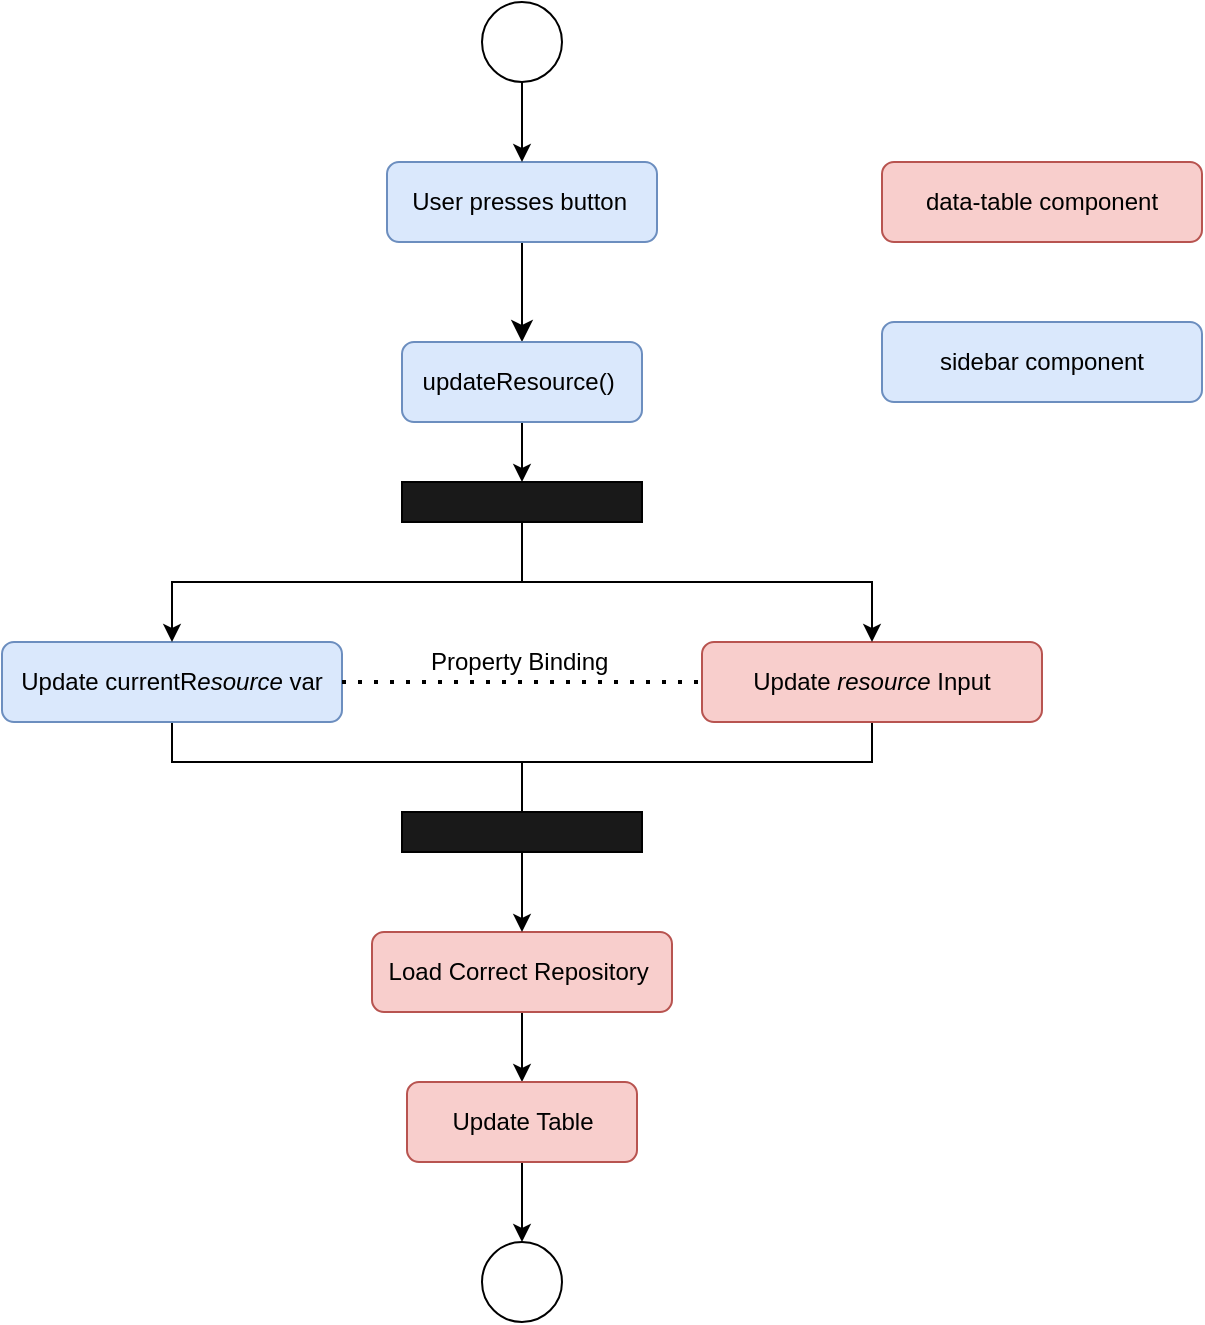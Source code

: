 <mxfile version="15.2.9" type="device"><diagram id="C5RBs43oDa-KdzZeNtuy" name="Page-1"><mxGraphModel dx="1038" dy="547" grid="1" gridSize="10" guides="1" tooltips="1" connect="1" arrows="1" fold="1" page="1" pageScale="1" pageWidth="827" pageHeight="1169" background="#ffffff" math="0" shadow="0"><root><mxCell id="WIyWlLk6GJQsqaUBKTNV-0"/><mxCell id="WIyWlLk6GJQsqaUBKTNV-1" parent="WIyWlLk6GJQsqaUBKTNV-0"/><mxCell id="WIyWlLk6GJQsqaUBKTNV-2" value="" style="rounded=0;html=1;jettySize=auto;orthogonalLoop=1;fontSize=11;endArrow=classic;endFill=1;endSize=8;strokeWidth=1;shadow=0;labelBackgroundColor=none;edgeStyle=orthogonalEdgeStyle;" parent="WIyWlLk6GJQsqaUBKTNV-1" source="WIyWlLk6GJQsqaUBKTNV-3" edge="1"><mxGeometry relative="1" as="geometry"><mxPoint x="380" y="170" as="targetPoint"/></mxGeometry></mxCell><mxCell id="WIyWlLk6GJQsqaUBKTNV-3" value="User presses button&amp;nbsp;" style="rounded=1;whiteSpace=wrap;html=1;fontSize=12;glass=0;strokeWidth=1;shadow=0;fillColor=#dae8fc;strokeColor=#6c8ebf;" parent="WIyWlLk6GJQsqaUBKTNV-1" vertex="1"><mxGeometry x="312.5" y="80" width="135" height="40" as="geometry"/></mxCell><mxCell id="SyQdwsZJFjYzzCF5KV5C-11" style="edgeStyle=orthogonalEdgeStyle;rounded=0;orthogonalLoop=1;jettySize=auto;html=1;exitX=0.5;exitY=1;exitDx=0;exitDy=0;entryX=0.5;entryY=0;entryDx=0;entryDy=0;" edge="1" parent="WIyWlLk6GJQsqaUBKTNV-1" source="WIyWlLk6GJQsqaUBKTNV-7" target="SyQdwsZJFjYzzCF5KV5C-10"><mxGeometry relative="1" as="geometry"/></mxCell><mxCell id="WIyWlLk6GJQsqaUBKTNV-7" value="updateResource()&amp;nbsp;" style="rounded=1;whiteSpace=wrap;html=1;fontSize=12;glass=0;strokeWidth=1;shadow=0;fillColor=#dae8fc;strokeColor=#6c8ebf;" parent="WIyWlLk6GJQsqaUBKTNV-1" vertex="1"><mxGeometry x="320" y="170" width="120" height="40" as="geometry"/></mxCell><mxCell id="SyQdwsZJFjYzzCF5KV5C-22" style="edgeStyle=orthogonalEdgeStyle;rounded=0;orthogonalLoop=1;jettySize=auto;html=1;entryX=0.5;entryY=0;entryDx=0;entryDy=0;endArrow=classic;endFill=1;" edge="1" parent="WIyWlLk6GJQsqaUBKTNV-1" source="WIyWlLk6GJQsqaUBKTNV-11" target="SyQdwsZJFjYzzCF5KV5C-21"><mxGeometry relative="1" as="geometry"/></mxCell><mxCell id="WIyWlLk6GJQsqaUBKTNV-11" value="Load Correct Repository&amp;nbsp;" style="rounded=1;whiteSpace=wrap;html=1;fontSize=12;glass=0;strokeWidth=1;shadow=0;fillColor=#f8cecc;strokeColor=#b85450;" parent="WIyWlLk6GJQsqaUBKTNV-1" vertex="1"><mxGeometry x="305" y="465" width="150" height="40" as="geometry"/></mxCell><mxCell id="SyQdwsZJFjYzzCF5KV5C-15" style="edgeStyle=orthogonalEdgeStyle;rounded=0;orthogonalLoop=1;jettySize=auto;html=1;exitX=0.5;exitY=1;exitDx=0;exitDy=0;entryX=0.5;entryY=0;entryDx=0;entryDy=0;endArrow=none;endFill=0;" edge="1" parent="WIyWlLk6GJQsqaUBKTNV-1" source="WIyWlLk6GJQsqaUBKTNV-12" target="SyQdwsZJFjYzzCF5KV5C-14"><mxGeometry relative="1" as="geometry"><Array as="points"><mxPoint x="205" y="380"/><mxPoint x="380" y="380"/></Array></mxGeometry></mxCell><mxCell id="WIyWlLk6GJQsqaUBKTNV-12" value="Update currentR&lt;i&gt;esource &lt;/i&gt;var" style="rounded=1;whiteSpace=wrap;html=1;fontSize=12;glass=0;strokeWidth=1;shadow=0;fillColor=#dae8fc;strokeColor=#6c8ebf;" parent="WIyWlLk6GJQsqaUBKTNV-1" vertex="1"><mxGeometry x="120" y="320" width="170" height="40" as="geometry"/></mxCell><mxCell id="SyQdwsZJFjYzzCF5KV5C-0" value="data-table component" style="rounded=1;whiteSpace=wrap;html=1;fontSize=12;glass=0;strokeWidth=1;shadow=0;fillColor=#f8cecc;strokeColor=#b85450;" vertex="1" parent="WIyWlLk6GJQsqaUBKTNV-1"><mxGeometry x="560" y="80" width="160" height="40" as="geometry"/></mxCell><mxCell id="SyQdwsZJFjYzzCF5KV5C-1" value="sidebar component" style="rounded=1;whiteSpace=wrap;html=1;fontSize=12;glass=0;strokeWidth=1;shadow=0;fillColor=#dae8fc;strokeColor=#6c8ebf;" vertex="1" parent="WIyWlLk6GJQsqaUBKTNV-1"><mxGeometry x="560" y="160" width="160" height="40" as="geometry"/></mxCell><mxCell id="SyQdwsZJFjYzzCF5KV5C-16" style="edgeStyle=orthogonalEdgeStyle;rounded=0;orthogonalLoop=1;jettySize=auto;html=1;exitX=0.5;exitY=1;exitDx=0;exitDy=0;entryX=0.5;entryY=0;entryDx=0;entryDy=0;endArrow=none;endFill=0;" edge="1" parent="WIyWlLk6GJQsqaUBKTNV-1" source="SyQdwsZJFjYzzCF5KV5C-5" target="SyQdwsZJFjYzzCF5KV5C-14"><mxGeometry relative="1" as="geometry"><Array as="points"><mxPoint x="555" y="380"/><mxPoint x="380" y="380"/></Array></mxGeometry></mxCell><mxCell id="SyQdwsZJFjYzzCF5KV5C-5" value="Update &lt;i&gt;resource &lt;/i&gt;Input" style="rounded=1;whiteSpace=wrap;html=1;fontSize=12;glass=0;strokeWidth=1;shadow=0;fillColor=#f8cecc;strokeColor=#b85450;" vertex="1" parent="WIyWlLk6GJQsqaUBKTNV-1"><mxGeometry x="470" y="320" width="170" height="40" as="geometry"/></mxCell><mxCell id="SyQdwsZJFjYzzCF5KV5C-7" value="" style="endArrow=none;dashed=1;html=1;dashPattern=1 3;strokeWidth=2;entryX=0;entryY=0.5;entryDx=0;entryDy=0;exitX=1;exitY=0.5;exitDx=0;exitDy=0;" edge="1" parent="WIyWlLk6GJQsqaUBKTNV-1" source="WIyWlLk6GJQsqaUBKTNV-12" target="SyQdwsZJFjYzzCF5KV5C-5"><mxGeometry width="50" height="50" relative="1" as="geometry"><mxPoint x="290" y="460" as="sourcePoint"/><mxPoint x="340" y="410" as="targetPoint"/></mxGeometry></mxCell><mxCell id="SyQdwsZJFjYzzCF5KV5C-8" value="Property Binding&amp;nbsp;" style="text;html=1;align=center;verticalAlign=middle;resizable=0;points=[];autosize=1;strokeColor=none;fillColor=none;" vertex="1" parent="WIyWlLk6GJQsqaUBKTNV-1"><mxGeometry x="325" y="320" width="110" height="20" as="geometry"/></mxCell><mxCell id="SyQdwsZJFjYzzCF5KV5C-12" style="edgeStyle=orthogonalEdgeStyle;rounded=0;orthogonalLoop=1;jettySize=auto;html=1;exitX=0.5;exitY=1;exitDx=0;exitDy=0;" edge="1" parent="WIyWlLk6GJQsqaUBKTNV-1" source="SyQdwsZJFjYzzCF5KV5C-10" target="WIyWlLk6GJQsqaUBKTNV-12"><mxGeometry relative="1" as="geometry"/></mxCell><mxCell id="SyQdwsZJFjYzzCF5KV5C-13" style="edgeStyle=orthogonalEdgeStyle;rounded=0;orthogonalLoop=1;jettySize=auto;html=1;exitX=0.5;exitY=1;exitDx=0;exitDy=0;entryX=0.5;entryY=0;entryDx=0;entryDy=0;" edge="1" parent="WIyWlLk6GJQsqaUBKTNV-1" source="SyQdwsZJFjYzzCF5KV5C-10" target="SyQdwsZJFjYzzCF5KV5C-5"><mxGeometry relative="1" as="geometry"/></mxCell><mxCell id="SyQdwsZJFjYzzCF5KV5C-10" value="" style="rounded=0;whiteSpace=wrap;html=1;fillColor=#191919;" vertex="1" parent="WIyWlLk6GJQsqaUBKTNV-1"><mxGeometry x="320" y="240" width="120" height="20" as="geometry"/></mxCell><mxCell id="SyQdwsZJFjYzzCF5KV5C-17" style="edgeStyle=orthogonalEdgeStyle;rounded=0;orthogonalLoop=1;jettySize=auto;html=1;exitX=0.5;exitY=1;exitDx=0;exitDy=0;" edge="1" parent="WIyWlLk6GJQsqaUBKTNV-1" source="SyQdwsZJFjYzzCF5KV5C-14" target="WIyWlLk6GJQsqaUBKTNV-11"><mxGeometry relative="1" as="geometry"/></mxCell><mxCell id="SyQdwsZJFjYzzCF5KV5C-14" value="" style="rounded=0;whiteSpace=wrap;html=1;fillColor=#191919;" vertex="1" parent="WIyWlLk6GJQsqaUBKTNV-1"><mxGeometry x="320" y="405" width="120" height="20" as="geometry"/></mxCell><mxCell id="SyQdwsZJFjYzzCF5KV5C-19" style="edgeStyle=orthogonalEdgeStyle;rounded=0;orthogonalLoop=1;jettySize=auto;html=1;exitX=0.5;exitY=1;exitDx=0;exitDy=0;entryX=0.5;entryY=0;entryDx=0;entryDy=0;endArrow=classic;endFill=1;" edge="1" parent="WIyWlLk6GJQsqaUBKTNV-1" source="SyQdwsZJFjYzzCF5KV5C-18" target="WIyWlLk6GJQsqaUBKTNV-3"><mxGeometry relative="1" as="geometry"/></mxCell><mxCell id="SyQdwsZJFjYzzCF5KV5C-18" value="" style="ellipse;whiteSpace=wrap;html=1;aspect=fixed;" vertex="1" parent="WIyWlLk6GJQsqaUBKTNV-1"><mxGeometry x="360" width="40" height="40" as="geometry"/></mxCell><mxCell id="SyQdwsZJFjYzzCF5KV5C-23" style="edgeStyle=orthogonalEdgeStyle;rounded=0;orthogonalLoop=1;jettySize=auto;html=1;exitX=0.5;exitY=1;exitDx=0;exitDy=0;endArrow=classic;endFill=1;" edge="1" parent="WIyWlLk6GJQsqaUBKTNV-1" source="SyQdwsZJFjYzzCF5KV5C-21" target="SyQdwsZJFjYzzCF5KV5C-24"><mxGeometry relative="1" as="geometry"><mxPoint x="380" y="620" as="targetPoint"/></mxGeometry></mxCell><mxCell id="SyQdwsZJFjYzzCF5KV5C-21" value="Update Table" style="rounded=1;whiteSpace=wrap;html=1;fontSize=12;glass=0;strokeWidth=1;shadow=0;fillColor=#f8cecc;strokeColor=#b85450;" vertex="1" parent="WIyWlLk6GJQsqaUBKTNV-1"><mxGeometry x="322.5" y="540" width="115" height="40" as="geometry"/></mxCell><mxCell id="SyQdwsZJFjYzzCF5KV5C-24" value="" style="ellipse;whiteSpace=wrap;html=1;" vertex="1" parent="WIyWlLk6GJQsqaUBKTNV-1"><mxGeometry x="360" y="620" width="40" height="40" as="geometry"/></mxCell></root></mxGraphModel></diagram></mxfile>